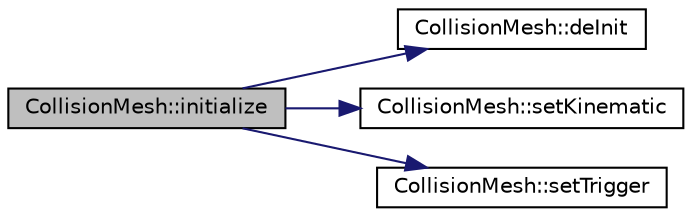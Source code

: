 digraph "CollisionMesh::initialize"
{
 // INTERACTIVE_SVG=YES
 // LATEX_PDF_SIZE
  edge [fontname="Helvetica",fontsize="10",labelfontname="Helvetica",labelfontsize="10"];
  node [fontname="Helvetica",fontsize="10",shape=record];
  rankdir="LR";
  Node1 [label="CollisionMesh::initialize",height=0.2,width=0.4,color="black", fillcolor="grey75", style="filled", fontcolor="black",tooltip=" "];
  Node1 -> Node2 [color="midnightblue",fontsize="10",style="solid",fontname="Helvetica"];
  Node2 [label="CollisionMesh::deInit",height=0.2,width=0.4,color="black", fillcolor="white", style="filled",URL="$d4/daa/class_collision_mesh.html#adcf9c78c61f0be4c72d56722e0129c2d",tooltip=" "];
  Node1 -> Node3 [color="midnightblue",fontsize="10",style="solid",fontname="Helvetica"];
  Node3 [label="CollisionMesh::setKinematic",height=0.2,width=0.4,color="black", fillcolor="white", style="filled",URL="$d4/daa/class_collision_mesh.html#a258fb73d34b153032086203cfb8d7193",tooltip=" "];
  Node1 -> Node4 [color="midnightblue",fontsize="10",style="solid",fontname="Helvetica"];
  Node4 [label="CollisionMesh::setTrigger",height=0.2,width=0.4,color="black", fillcolor="white", style="filled",URL="$d4/daa/class_collision_mesh.html#afe25849e28ea6a9884f42d15b40c84d7",tooltip=" "];
}
